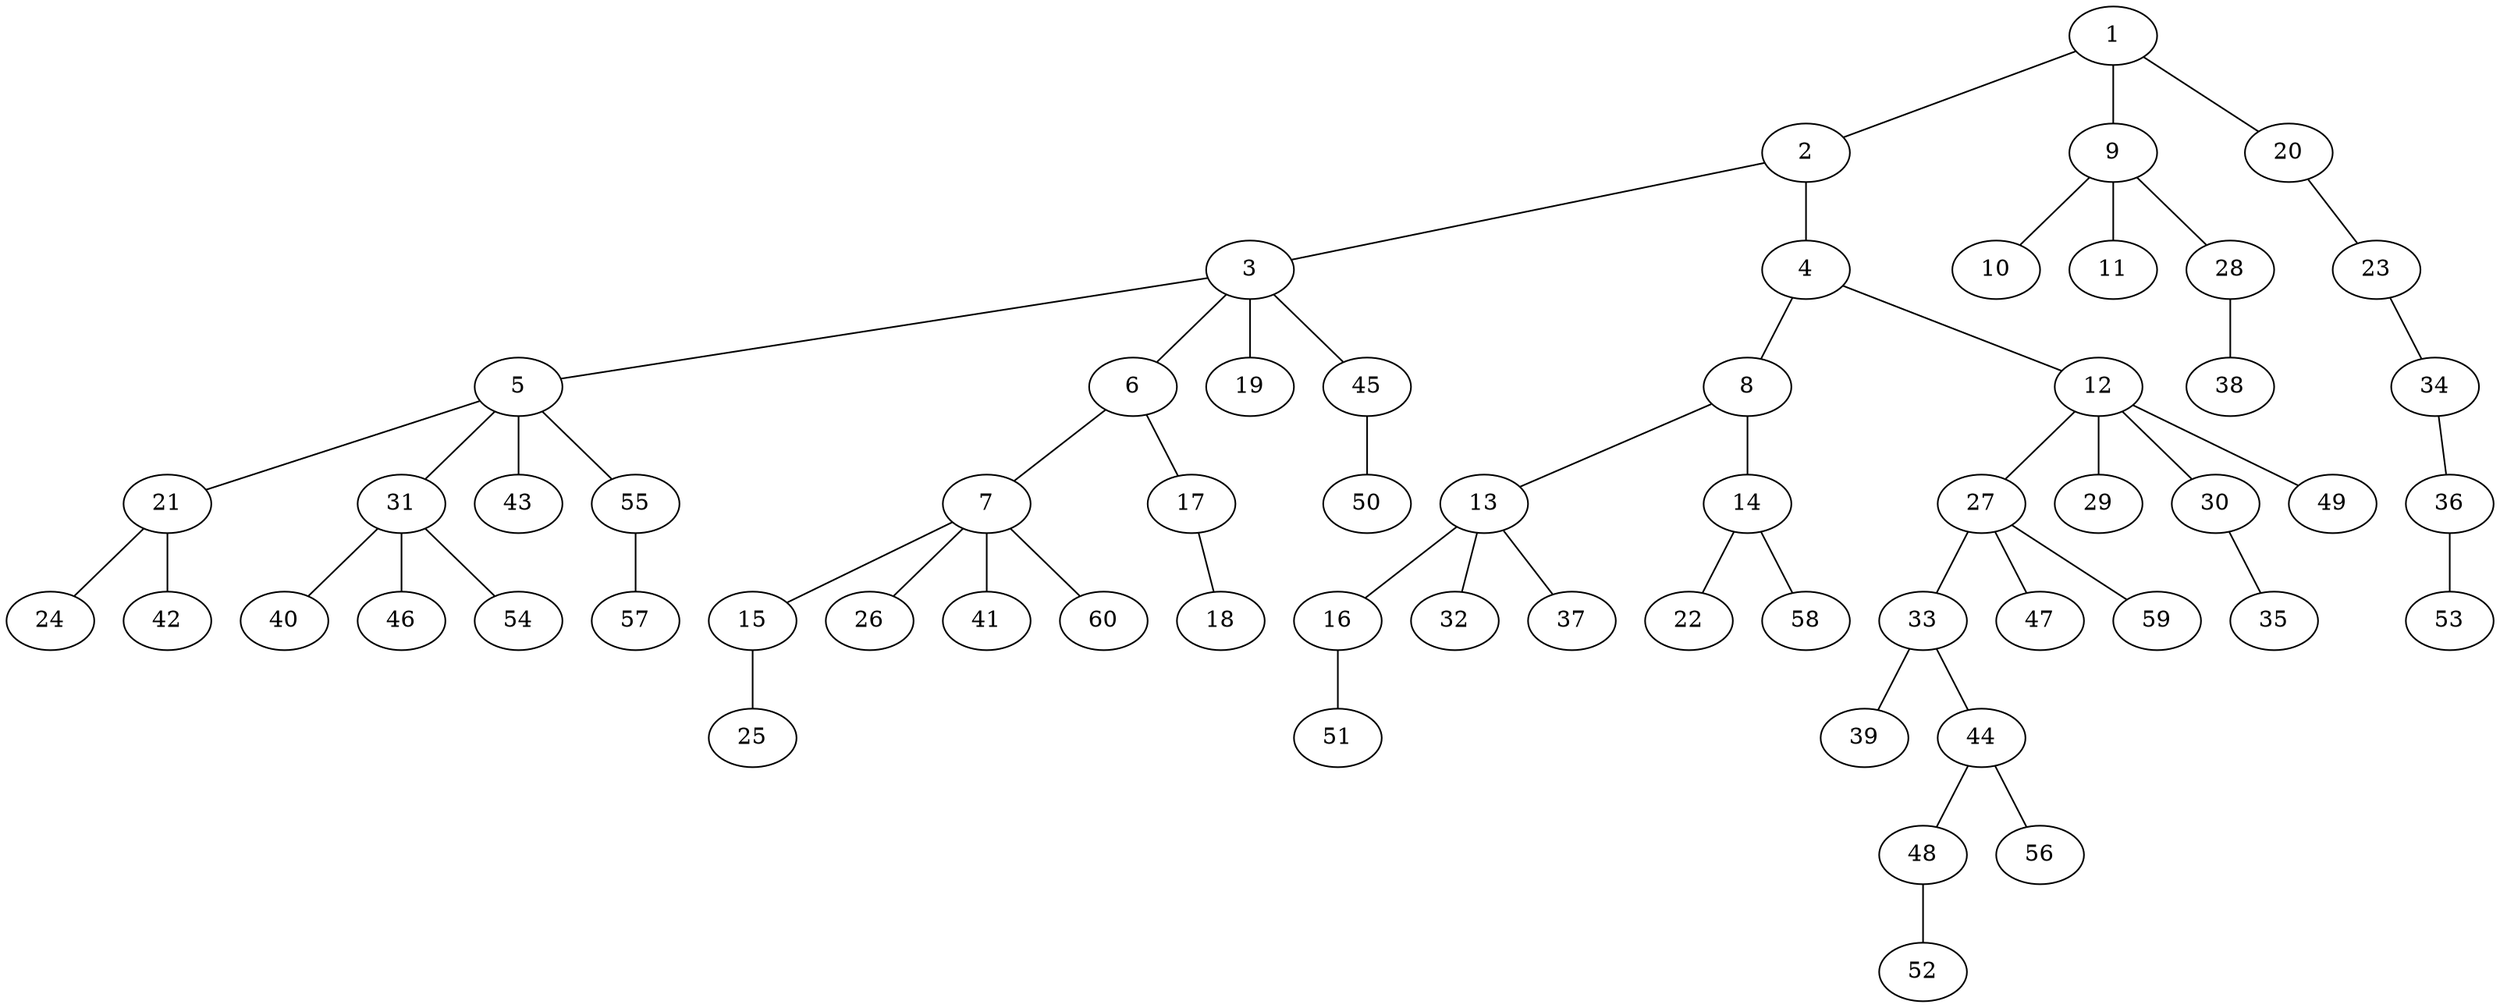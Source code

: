 graph graphname {1--2
1--9
1--20
2--3
2--4
3--5
3--6
3--19
3--45
4--8
4--12
5--21
5--31
5--43
5--55
6--7
6--17
7--15
7--26
7--41
7--60
8--13
8--14
9--10
9--11
9--28
12--27
12--29
12--30
12--49
13--16
13--32
13--37
14--22
14--58
15--25
16--51
17--18
20--23
21--24
21--42
23--34
27--33
27--47
27--59
28--38
30--35
31--40
31--46
31--54
33--39
33--44
34--36
36--53
44--48
44--56
45--50
48--52
55--57
}